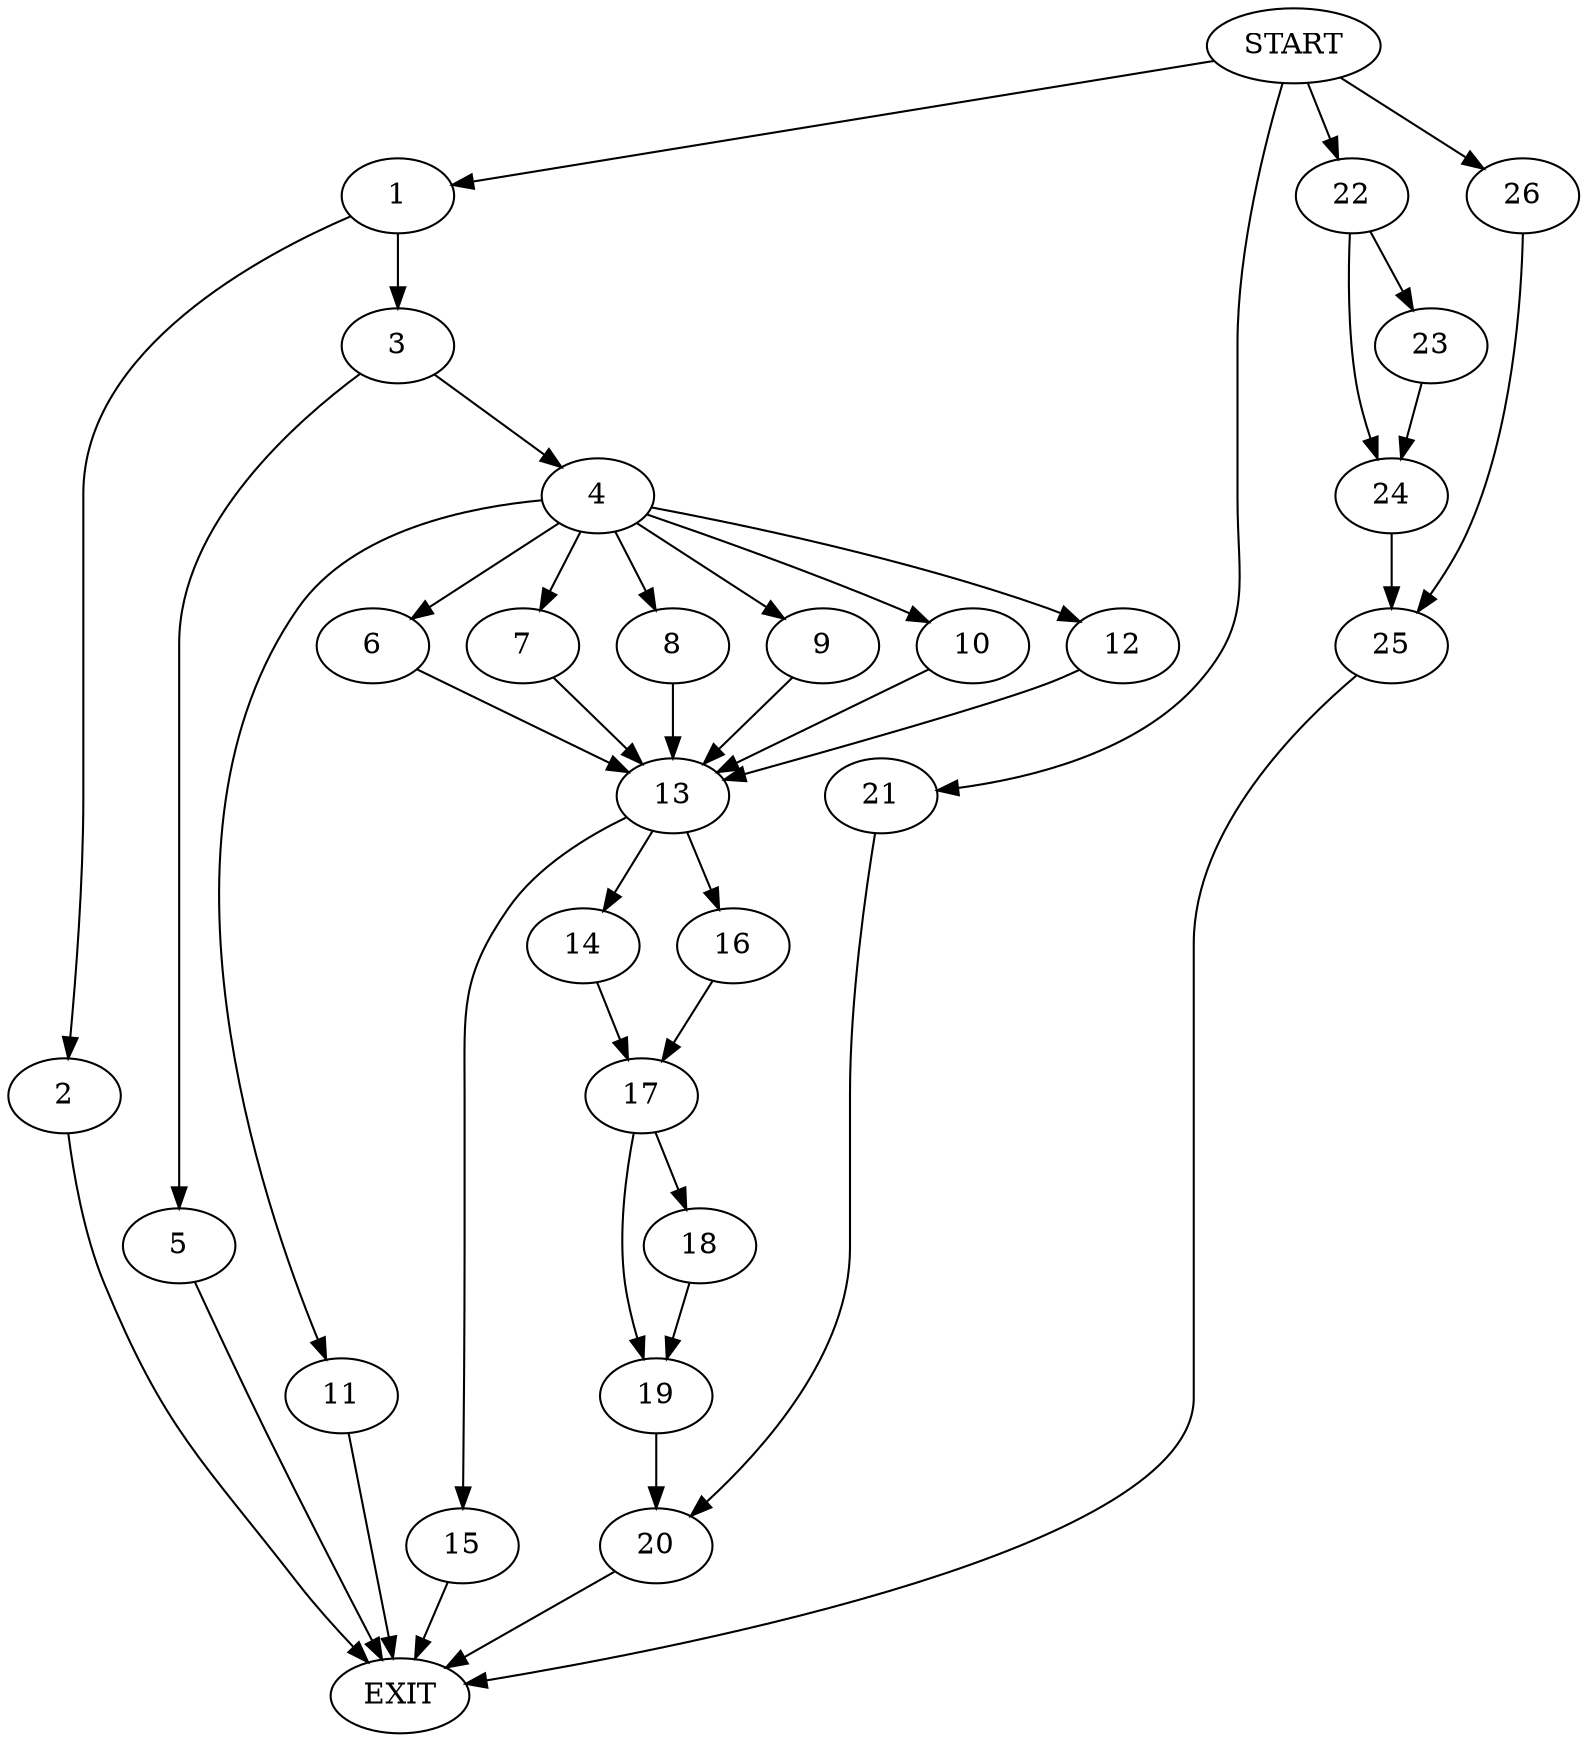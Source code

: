digraph {
0 [label="START"]
27 [label="EXIT"]
0 -> 1
1 -> 2
1 -> 3
3 -> 4
3 -> 5
2 -> 27
5 -> 27
4 -> 6
4 -> 7
4 -> 8
4 -> 9
4 -> 10
4 -> 11
4 -> 12
12 -> 13
8 -> 13
6 -> 13
9 -> 13
11 -> 27
7 -> 13
10 -> 13
13 -> 14
13 -> 15
13 -> 16
16 -> 17
14 -> 17
15 -> 27
17 -> 18
17 -> 19
19 -> 20
18 -> 19
20 -> 27
0 -> 21
21 -> 20
0 -> 22
22 -> 23
22 -> 24
23 -> 24
24 -> 25
25 -> 27
0 -> 26
26 -> 25
}
